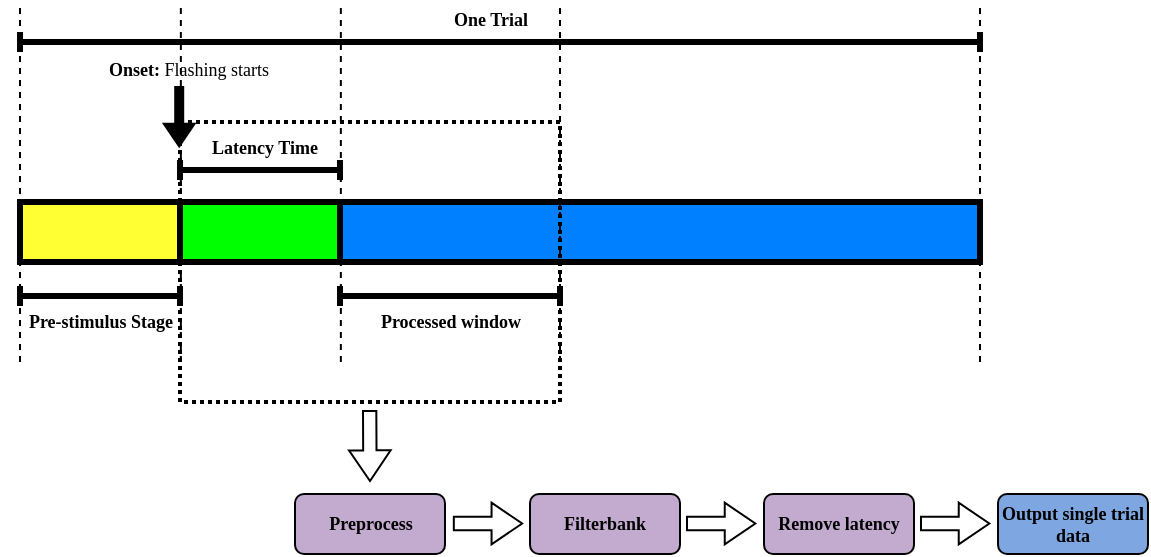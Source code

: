 <mxfile version="20.2.8" type="device"><diagram id="IFHjjESsp-ndz-R3Qz5a" name="第 1 页"><mxGraphModel dx="781" dy="470" grid="1" gridSize="10" guides="1" tooltips="1" connect="1" arrows="1" fold="1" page="1" pageScale="1" pageWidth="827" pageHeight="1169" math="0" shadow="0"><root><mxCell id="0"/><mxCell id="1" parent="0"/><mxCell id="9Toy6bGvI17QFqbtbGEk-1" value="" style="rounded=0;whiteSpace=wrap;html=1;strokeWidth=3;fillColor=#FFFF33;" vertex="1" parent="1"><mxGeometry x="80" y="220" width="80" height="30" as="geometry"/></mxCell><mxCell id="9Toy6bGvI17QFqbtbGEk-2" value="" style="rounded=0;whiteSpace=wrap;html=1;strokeWidth=3;fillColor=#00FF00;" vertex="1" parent="1"><mxGeometry x="160" y="220" width="80" height="30" as="geometry"/></mxCell><mxCell id="9Toy6bGvI17QFqbtbGEk-3" value="" style="rounded=0;whiteSpace=wrap;html=1;strokeWidth=3;fillColor=#007FFF;" vertex="1" parent="1"><mxGeometry x="240" y="220" width="320" height="30" as="geometry"/></mxCell><mxCell id="9Toy6bGvI17QFqbtbGEk-4" value="" style="endArrow=baseDash;html=1;rounded=0;startArrow=baseDash;startFill=0;endFill=0;strokeWidth=3;" edge="1" parent="1"><mxGeometry width="50" height="50" relative="1" as="geometry"><mxPoint x="80" y="267" as="sourcePoint"/><mxPoint x="160" y="267" as="targetPoint"/></mxGeometry></mxCell><mxCell id="9Toy6bGvI17QFqbtbGEk-5" value="" style="endArrow=baseDash;html=1;rounded=0;startArrow=baseDash;startFill=0;endFill=0;strokeWidth=3;" edge="1" parent="1"><mxGeometry width="50" height="50" relative="1" as="geometry"><mxPoint x="160" y="204" as="sourcePoint"/><mxPoint x="240" y="204" as="targetPoint"/></mxGeometry></mxCell><mxCell id="9Toy6bGvI17QFqbtbGEk-6" value="" style="endArrow=baseDash;html=1;rounded=0;startArrow=baseDash;startFill=0;endFill=0;strokeWidth=3;" edge="1" parent="1"><mxGeometry width="50" height="50" relative="1" as="geometry"><mxPoint x="80" y="140" as="sourcePoint"/><mxPoint x="560" y="140" as="targetPoint"/></mxGeometry></mxCell><mxCell id="9Toy6bGvI17QFqbtbGEk-7" value="Pre-stimulus Stage" style="text;html=1;resizable=0;autosize=1;align=center;verticalAlign=middle;points=[];fillColor=none;strokeColor=none;rounded=0;strokeWidth=3;fontFamily=Times New Roman;fontStyle=1;fontSize=9;" vertex="1" parent="1"><mxGeometry x="70" y="270" width="100" height="20" as="geometry"/></mxCell><mxCell id="9Toy6bGvI17QFqbtbGEk-8" value="Latency Time" style="text;html=1;resizable=0;autosize=1;align=center;verticalAlign=middle;points=[];fillColor=none;strokeColor=none;rounded=0;strokeWidth=3;fontFamily=Times New Roman;fontStyle=1;fontSize=9;" vertex="1" parent="1"><mxGeometry x="162" y="183" width="80" height="20" as="geometry"/></mxCell><mxCell id="9Toy6bGvI17QFqbtbGEk-9" value="One Trial" style="text;html=1;resizable=0;autosize=1;align=center;verticalAlign=middle;points=[];fillColor=none;strokeColor=none;rounded=0;strokeWidth=3;fontFamily=Times New Roman;fontStyle=1;fontSize=9;" vertex="1" parent="1"><mxGeometry x="285" y="119" width="60" height="20" as="geometry"/></mxCell><mxCell id="9Toy6bGvI17QFqbtbGEk-10" value="" style="shape=flexArrow;endArrow=classic;html=1;rounded=0;strokeWidth=3;fontFamily=Times New Roman;endWidth=6.667;endSize=1.89;fillColor=#000000;width=0;" edge="1" parent="1"><mxGeometry width="50" height="50" relative="1" as="geometry"><mxPoint x="159.6" y="162" as="sourcePoint"/><mxPoint x="159.6" y="192" as="targetPoint"/></mxGeometry></mxCell><mxCell id="9Toy6bGvI17QFqbtbGEk-11" value="" style="endArrow=none;dashed=1;html=1;rounded=0;strokeWidth=1;fontFamily=Times New Roman;fillColor=#000000;" edge="1" parent="1"><mxGeometry width="50" height="50" relative="1" as="geometry"><mxPoint x="80" y="300" as="sourcePoint"/><mxPoint x="80" y="120" as="targetPoint"/></mxGeometry></mxCell><mxCell id="9Toy6bGvI17QFqbtbGEk-12" value="Onset:&lt;span style=&quot;font-weight: normal;&quot;&gt; Flashing starts&lt;/span&gt;" style="text;html=1;resizable=0;autosize=1;align=center;verticalAlign=middle;points=[];fillColor=none;strokeColor=none;rounded=0;strokeWidth=3;fontFamily=Times New Roman;fontStyle=1;fontSize=9;" vertex="1" parent="1"><mxGeometry x="114" y="144" width="100" height="20" as="geometry"/></mxCell><mxCell id="9Toy6bGvI17QFqbtbGEk-13" value="" style="endArrow=none;dashed=1;html=1;rounded=0;strokeWidth=1;fontFamily=Times New Roman;fillColor=#000000;" edge="1" parent="1"><mxGeometry width="50" height="50" relative="1" as="geometry"><mxPoint x="160.43" y="300" as="sourcePoint"/><mxPoint x="160.43" y="120" as="targetPoint"/></mxGeometry></mxCell><mxCell id="9Toy6bGvI17QFqbtbGEk-14" value="" style="endArrow=none;dashed=1;html=1;rounded=0;strokeWidth=1;fontFamily=Times New Roman;fillColor=#000000;" edge="1" parent="1"><mxGeometry width="50" height="50" relative="1" as="geometry"><mxPoint x="240.43" y="300" as="sourcePoint"/><mxPoint x="240.43" y="120" as="targetPoint"/></mxGeometry></mxCell><mxCell id="9Toy6bGvI17QFqbtbGEk-15" value="" style="endArrow=none;dashed=1;html=1;rounded=0;strokeWidth=1;fontFamily=Times New Roman;fillColor=#000000;" edge="1" parent="1"><mxGeometry width="50" height="50" relative="1" as="geometry"><mxPoint x="560" y="300" as="sourcePoint"/><mxPoint x="560" y="120" as="targetPoint"/></mxGeometry></mxCell><mxCell id="9Toy6bGvI17QFqbtbGEk-16" value="" style="endArrow=baseDash;html=1;rounded=0;startArrow=baseDash;startFill=0;endFill=0;strokeWidth=3;" edge="1" parent="1"><mxGeometry width="50" height="50" relative="1" as="geometry"><mxPoint x="240" y="267" as="sourcePoint"/><mxPoint x="350" y="267" as="targetPoint"/></mxGeometry></mxCell><mxCell id="9Toy6bGvI17QFqbtbGEk-17" value="Processed window" style="text;html=1;resizable=0;autosize=1;align=center;verticalAlign=middle;points=[];fillColor=none;strokeColor=none;rounded=0;strokeWidth=3;fontFamily=Times New Roman;fontStyle=1;fontSize=9;" vertex="1" parent="1"><mxGeometry x="250" y="270" width="90" height="20" as="geometry"/></mxCell><mxCell id="9Toy6bGvI17QFqbtbGEk-18" value="" style="endArrow=none;dashed=1;html=1;rounded=0;strokeWidth=1;fontFamily=Times New Roman;fillColor=#000000;" edge="1" parent="1"><mxGeometry width="50" height="50" relative="1" as="geometry"><mxPoint x="350" y="300" as="sourcePoint"/><mxPoint x="350" y="120" as="targetPoint"/></mxGeometry></mxCell><mxCell id="9Toy6bGvI17QFqbtbGEk-19" value="" style="rounded=0;whiteSpace=wrap;html=1;strokeWidth=2;fillColor=none;dashed=1;dashPattern=1 1;" vertex="1" parent="1"><mxGeometry x="160" y="180" width="190" height="140" as="geometry"/></mxCell><mxCell id="9Toy6bGvI17QFqbtbGEk-22" value="" style="shape=flexArrow;endArrow=classic;html=1;rounded=0;strokeWidth=1;fontFamily=Times New Roman;fontSize=9;fillColor=none;width=6.667;endSize=4.767;endWidth=13.111;" edge="1" parent="1"><mxGeometry width="50" height="50" relative="1" as="geometry"><mxPoint x="254.83" y="324" as="sourcePoint"/><mxPoint x="255" y="360" as="targetPoint"/></mxGeometry></mxCell><mxCell id="9Toy6bGvI17QFqbtbGEk-23" value="&lt;b&gt;Preprocess&lt;/b&gt;" style="rounded=1;whiteSpace=wrap;html=1;strokeWidth=1;fontFamily=Times New Roman;fontSize=9;fillColor=#C3ABD0;" vertex="1" parent="1"><mxGeometry x="217.5" y="366" width="75" height="30" as="geometry"/></mxCell><mxCell id="9Toy6bGvI17QFqbtbGEk-25" value="&lt;b&gt;Filterbank&lt;/b&gt;" style="rounded=1;whiteSpace=wrap;html=1;strokeWidth=1;fontFamily=Times New Roman;fontSize=9;fillColor=#C3ABD0;" vertex="1" parent="1"><mxGeometry x="335" y="366" width="75" height="30" as="geometry"/></mxCell><mxCell id="9Toy6bGvI17QFqbtbGEk-27" value="" style="shape=flexArrow;endArrow=classic;html=1;rounded=0;strokeWidth=1;fontFamily=Times New Roman;fontSize=9;fillColor=none;width=6.667;endSize=4.767;endWidth=13.111;" edge="1" parent="1"><mxGeometry width="50" height="50" relative="1" as="geometry"><mxPoint x="296.41" y="380.76" as="sourcePoint"/><mxPoint x="331.58" y="380.76" as="targetPoint"/></mxGeometry></mxCell><mxCell id="9Toy6bGvI17QFqbtbGEk-28" value="" style="shape=flexArrow;endArrow=classic;html=1;rounded=0;strokeWidth=1;fontFamily=Times New Roman;fontSize=9;fillColor=none;width=6.667;endSize=4.767;endWidth=13.111;" edge="1" parent="1"><mxGeometry width="50" height="50" relative="1" as="geometry"><mxPoint x="413.0" y="380.76" as="sourcePoint"/><mxPoint x="448.17" y="380.76" as="targetPoint"/></mxGeometry></mxCell><mxCell id="9Toy6bGvI17QFqbtbGEk-29" value="&lt;b&gt;Remove latency&lt;/b&gt;" style="rounded=1;whiteSpace=wrap;html=1;strokeWidth=1;fontFamily=Times New Roman;fontSize=9;fillColor=#C3ABD0;" vertex="1" parent="1"><mxGeometry x="452" y="366" width="75" height="30" as="geometry"/></mxCell><mxCell id="9Toy6bGvI17QFqbtbGEk-30" value="" style="shape=flexArrow;endArrow=classic;html=1;rounded=0;strokeWidth=1;fontFamily=Times New Roman;fontSize=9;fillColor=none;width=6.667;endSize=4.767;endWidth=13.111;" edge="1" parent="1"><mxGeometry width="50" height="50" relative="1" as="geometry"><mxPoint x="530.0" y="380.76" as="sourcePoint"/><mxPoint x="565.17" y="380.76" as="targetPoint"/></mxGeometry></mxCell><mxCell id="9Toy6bGvI17QFqbtbGEk-31" value="&lt;b&gt;Output single trial data&lt;/b&gt;" style="rounded=1;whiteSpace=wrap;html=1;strokeWidth=1;fontFamily=Times New Roman;fontSize=9;fillColor=#7EA6E0;" vertex="1" parent="1"><mxGeometry x="569" y="366" width="75" height="30" as="geometry"/></mxCell></root></mxGraphModel></diagram></mxfile>